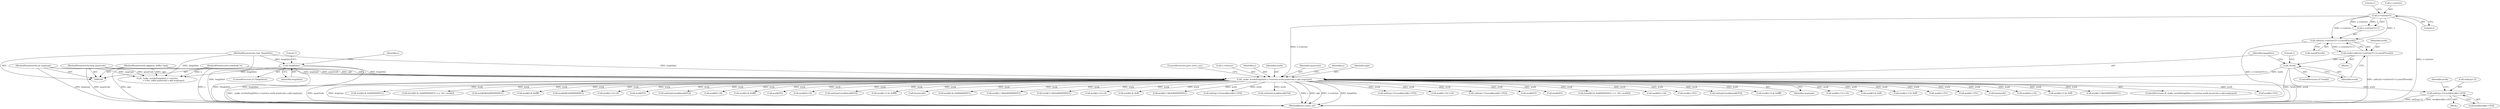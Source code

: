 digraph "0_Android_eeb4e45d5683f88488c083ecf142dc89bc3f0b47@pointer" {
"1000836" [label="(Call,out[top+1]=work[work[i+1]*2])"];
"1000210" [label="(Call,_make_words(lengthlist,s->entries,work,quantvals,s,opb,maptype))"];
"1000114" [label="(Call,!lengthlist)"];
"1000106" [label="(MethodParameterIn,char *lengthlist)"];
"1000195" [label="(Call,s->entries*2)"];
"1000205" [label="(Call,!work)"];
"1000191" [label="(Call,work=calloc((s->entries*2+1),sizeof(*work)))"];
"1000193" [label="(Call,calloc((s->entries*2+1),sizeof(*work)))"];
"1000107" [label="(MethodParameterIn,long quantvals)"];
"1000105" [label="(MethodParameterIn,codebook *s)"];
"1000108" [label="(MethodParameterIn,oggpack_buffer *opb)"];
"1000109" [label="(MethodParameterIn,int maptype)"];
"1000714" [label="(Call,work[i+1] & 0xffff)"];
"1000220" [label="(ControlStructure,goto error_out;)"];
"1000212" [label="(Call,s->entries)"];
"1000117" [label="(Literal,1)"];
"1000210" [label="(Call,_make_words(lengthlist,s->entries,work,quantvals,s,opb,maptype))"];
"1000219" [label="(Identifier,maptype)"];
"1000688" [label="(Call,work[i+1]>>16)"];
"1000468" [label="(Call,work[i] & 0xff)"];
"1000479" [label="(Call,work[i+1] & 0xff)"];
"1000609" [label="(Call,work[i+1]*2)"];
"1000747" [label="(Call,work[i+1]*2)"];
"1000861" [label="(Call,free(work))"];
"1000211" [label="(Identifier,lengthlist)"];
"1000217" [label="(Identifier,s)"];
"1000732" [label="(Call,work[i]>>16)"];
"1000195" [label="(Call,s->entries*2)"];
"1000578" [label="(Call,work[i+1] & 0xff)"];
"1000115" [label="(Identifier,lengthlist)"];
"1000533" [label="(Call,work[i+1]&0x80000000UL)"];
"1000114" [label="(Call,!lengthlist)"];
"1000821" [label="(Block,)"];
"1000209" [label="(ControlStructure,if(_make_words(lengthlist,s->entries,work,quantvals,s,opb,maptype)))"];
"1000512" [label="(Call,work[i+1]*2)"];
"1000321" [label="(Call,work[i] & 0x80000000UL)"];
"1000319" [label="(Call,((work[i] & 0x80000000UL) >> 24) | work[i])"];
"1000649" [label="(Call,work[i]&0x80000000UL)"];
"1000215" [label="(Identifier,work)"];
"1000205" [label="(Call,!work)"];
"1000206" [label="(Identifier,work)"];
"1000760" [label="(Call,work[i] & 0xffff)"];
"1000109" [label="(MethodParameterIn,int maptype)"];
"1000837" [label="(Call,out[top+1])"];
"1000414" [label="(Call,work[i]&0x80000000UL)"];
"1000453" [label="(Call,work[i+1]>>8)"];
"1000596" [label="(Call,work[i]*2)"];
"1000216" [label="(Identifier,quantvals)"];
"1000200" [label="(Literal,1)"];
"1000853" [label="(Identifier,work)"];
"1000544" [label="(Call,out[top]=work[work[i]*2])"];
"1000836" [label="(Call,out[top+1]=work[work[i+1]*2])"];
"1000149" [label="(Call,_make_words(lengthlist,s->entries,\n                   s->dec_table,quantvals,s,opb,maptype))"];
"1000438" [label="(Call,work[i]>>8)"];
"1000192" [label="(Identifier,work)"];
"1000703" [label="(Call,work[i] & 0xffff)"];
"1000785" [label="(Call,work[i]*2)"];
"1000497" [label="(Call,work[i]>>8)"];
"1000779" [label="(Call,out[top]=work[work[i]*2])"];
"1000224" [label="(Identifier,s)"];
"1000813" [label="(Call,work[i+1] & 0xffff)"];
"1000204" [label="(ControlStructure,if (!work))"];
"1000856" [label="(Call,free(work))"];
"1000110" [label="(Block,)"];
"1000359" [label="(Call,work[i] & 0x80000000UL)"];
"1000108" [label="(MethodParameterIn,oggpack_buffer *opb)"];
"1000656" [label="(Call,work[i+1]&0x80000000UL)"];
"1000107" [label="(MethodParameterIn,long quantvals)"];
"1000421" [label="(Call,work[i+1]&0x80000000UL)"];
"1000106" [label="(MethodParameterIn,char *lengthlist)"];
"1000563" [label="(Call,work[i+1]>>8)"];
"1000525" [label="(Call,work[i] & 0xff)"];
"1000768" [label="(Call,work[i+1]&0x80000000UL)"];
"1000105" [label="(MethodParameterIn,codebook *s)"];
"1000601" [label="(Call,out[top+1]=work[work[i+1]*2])"];
"1000825" [label="(Call,out[top]=work[work[i]*2])"];
"1000208" [label="(Literal,1)"];
"1000865" [label="(MethodReturn,static int)"];
"1000121" [label="(Identifier,s)"];
"1000842" [label="(Call,work[work[i+1]*2])"];
"1000196" [label="(Call,s->entries)"];
"1000739" [label="(Call,out[top+1]=work[work[i+1]*2])"];
"1000798" [label="(Call,work[i+1]>>16)"];
"1000191" [label="(Call,work=calloc((s->entries*2+1),sizeof(*work)))"];
"1000194" [label="(Call,s->entries*2+1)"];
"1000504" [label="(Call,out[top+1]=work[work[i+1]*2])"];
"1000113" [label="(ControlStructure,if (!lengthlist))"];
"1000831" [label="(Call,work[i]*2)"];
"1000201" [label="(Call,sizeof(*work))"];
"1000550" [label="(Call,work[i]*2)"];
"1000357" [label="(Call,((work[i] & 0x80000000UL) >> 16) | work[i])"];
"1000218" [label="(Identifier,opb)"];
"1000673" [label="(Call,work[i]>>16)"];
"1000844" [label="(Call,work[i+1]*2)"];
"1000199" [label="(Literal,2)"];
"1000193" [label="(Call,calloc((s->entries*2+1),sizeof(*work)))"];
"1000590" [label="(Call,out[top]=work[work[i]*2])"];
"1000836" -> "1000821"  [label="AST: "];
"1000836" -> "1000842"  [label="CFG: "];
"1000837" -> "1000836"  [label="AST: "];
"1000842" -> "1000836"  [label="AST: "];
"1000853" -> "1000836"  [label="CFG: "];
"1000836" -> "1000865"  [label="DDG: work[work[i+1]*2]"];
"1000836" -> "1000865"  [label="DDG: out[top+1]"];
"1000210" -> "1000836"  [label="DDG: work"];
"1000210" -> "1000209"  [label="AST: "];
"1000210" -> "1000219"  [label="CFG: "];
"1000211" -> "1000210"  [label="AST: "];
"1000212" -> "1000210"  [label="AST: "];
"1000215" -> "1000210"  [label="AST: "];
"1000216" -> "1000210"  [label="AST: "];
"1000217" -> "1000210"  [label="AST: "];
"1000218" -> "1000210"  [label="AST: "];
"1000219" -> "1000210"  [label="AST: "];
"1000220" -> "1000210"  [label="CFG: "];
"1000224" -> "1000210"  [label="CFG: "];
"1000210" -> "1000865"  [label="DDG: _make_words(lengthlist,s->entries,work,quantvals,s,opb,maptype)"];
"1000210" -> "1000865"  [label="DDG: quantvals"];
"1000210" -> "1000865"  [label="DDG: maptype"];
"1000210" -> "1000865"  [label="DDG: s"];
"1000210" -> "1000865"  [label="DDG: opb"];
"1000210" -> "1000865"  [label="DDG: s->entries"];
"1000210" -> "1000865"  [label="DDG: lengthlist"];
"1000114" -> "1000210"  [label="DDG: lengthlist"];
"1000106" -> "1000210"  [label="DDG: lengthlist"];
"1000195" -> "1000210"  [label="DDG: s->entries"];
"1000205" -> "1000210"  [label="DDG: work"];
"1000107" -> "1000210"  [label="DDG: quantvals"];
"1000105" -> "1000210"  [label="DDG: s"];
"1000108" -> "1000210"  [label="DDG: opb"];
"1000109" -> "1000210"  [label="DDG: maptype"];
"1000210" -> "1000321"  [label="DDG: work"];
"1000210" -> "1000319"  [label="DDG: work"];
"1000210" -> "1000359"  [label="DDG: work"];
"1000210" -> "1000357"  [label="DDG: work"];
"1000210" -> "1000414"  [label="DDG: work"];
"1000210" -> "1000421"  [label="DDG: work"];
"1000210" -> "1000438"  [label="DDG: work"];
"1000210" -> "1000453"  [label="DDG: work"];
"1000210" -> "1000468"  [label="DDG: work"];
"1000210" -> "1000479"  [label="DDG: work"];
"1000210" -> "1000497"  [label="DDG: work"];
"1000210" -> "1000504"  [label="DDG: work"];
"1000210" -> "1000512"  [label="DDG: work"];
"1000210" -> "1000525"  [label="DDG: work"];
"1000210" -> "1000533"  [label="DDG: work"];
"1000210" -> "1000544"  [label="DDG: work"];
"1000210" -> "1000550"  [label="DDG: work"];
"1000210" -> "1000563"  [label="DDG: work"];
"1000210" -> "1000578"  [label="DDG: work"];
"1000210" -> "1000590"  [label="DDG: work"];
"1000210" -> "1000596"  [label="DDG: work"];
"1000210" -> "1000601"  [label="DDG: work"];
"1000210" -> "1000609"  [label="DDG: work"];
"1000210" -> "1000649"  [label="DDG: work"];
"1000210" -> "1000656"  [label="DDG: work"];
"1000210" -> "1000673"  [label="DDG: work"];
"1000210" -> "1000688"  [label="DDG: work"];
"1000210" -> "1000703"  [label="DDG: work"];
"1000210" -> "1000714"  [label="DDG: work"];
"1000210" -> "1000732"  [label="DDG: work"];
"1000210" -> "1000739"  [label="DDG: work"];
"1000210" -> "1000747"  [label="DDG: work"];
"1000210" -> "1000760"  [label="DDG: work"];
"1000210" -> "1000768"  [label="DDG: work"];
"1000210" -> "1000779"  [label="DDG: work"];
"1000210" -> "1000785"  [label="DDG: work"];
"1000210" -> "1000798"  [label="DDG: work"];
"1000210" -> "1000813"  [label="DDG: work"];
"1000210" -> "1000825"  [label="DDG: work"];
"1000210" -> "1000831"  [label="DDG: work"];
"1000210" -> "1000844"  [label="DDG: work"];
"1000210" -> "1000856"  [label="DDG: work"];
"1000210" -> "1000861"  [label="DDG: work"];
"1000114" -> "1000113"  [label="AST: "];
"1000114" -> "1000115"  [label="CFG: "];
"1000115" -> "1000114"  [label="AST: "];
"1000117" -> "1000114"  [label="CFG: "];
"1000121" -> "1000114"  [label="CFG: "];
"1000114" -> "1000865"  [label="DDG: !lengthlist"];
"1000114" -> "1000865"  [label="DDG: lengthlist"];
"1000106" -> "1000114"  [label="DDG: lengthlist"];
"1000114" -> "1000149"  [label="DDG: lengthlist"];
"1000106" -> "1000104"  [label="AST: "];
"1000106" -> "1000865"  [label="DDG: lengthlist"];
"1000106" -> "1000149"  [label="DDG: lengthlist"];
"1000195" -> "1000194"  [label="AST: "];
"1000195" -> "1000199"  [label="CFG: "];
"1000196" -> "1000195"  [label="AST: "];
"1000199" -> "1000195"  [label="AST: "];
"1000200" -> "1000195"  [label="CFG: "];
"1000195" -> "1000865"  [label="DDG: s->entries"];
"1000195" -> "1000193"  [label="DDG: s->entries"];
"1000195" -> "1000193"  [label="DDG: 2"];
"1000195" -> "1000194"  [label="DDG: s->entries"];
"1000195" -> "1000194"  [label="DDG: 2"];
"1000205" -> "1000204"  [label="AST: "];
"1000205" -> "1000206"  [label="CFG: "];
"1000206" -> "1000205"  [label="AST: "];
"1000208" -> "1000205"  [label="CFG: "];
"1000211" -> "1000205"  [label="CFG: "];
"1000205" -> "1000865"  [label="DDG: work"];
"1000205" -> "1000865"  [label="DDG: !work"];
"1000191" -> "1000205"  [label="DDG: work"];
"1000191" -> "1000110"  [label="AST: "];
"1000191" -> "1000193"  [label="CFG: "];
"1000192" -> "1000191"  [label="AST: "];
"1000193" -> "1000191"  [label="AST: "];
"1000206" -> "1000191"  [label="CFG: "];
"1000191" -> "1000865"  [label="DDG: calloc((s->entries*2+1),sizeof(*work))"];
"1000193" -> "1000191"  [label="DDG: s->entries*2+1"];
"1000193" -> "1000201"  [label="CFG: "];
"1000194" -> "1000193"  [label="AST: "];
"1000201" -> "1000193"  [label="AST: "];
"1000193" -> "1000865"  [label="DDG: s->entries*2+1"];
"1000107" -> "1000104"  [label="AST: "];
"1000107" -> "1000865"  [label="DDG: quantvals"];
"1000107" -> "1000149"  [label="DDG: quantvals"];
"1000105" -> "1000104"  [label="AST: "];
"1000105" -> "1000865"  [label="DDG: s"];
"1000105" -> "1000149"  [label="DDG: s"];
"1000108" -> "1000104"  [label="AST: "];
"1000108" -> "1000865"  [label="DDG: opb"];
"1000108" -> "1000149"  [label="DDG: opb"];
"1000109" -> "1000104"  [label="AST: "];
"1000109" -> "1000865"  [label="DDG: maptype"];
"1000109" -> "1000149"  [label="DDG: maptype"];
}
